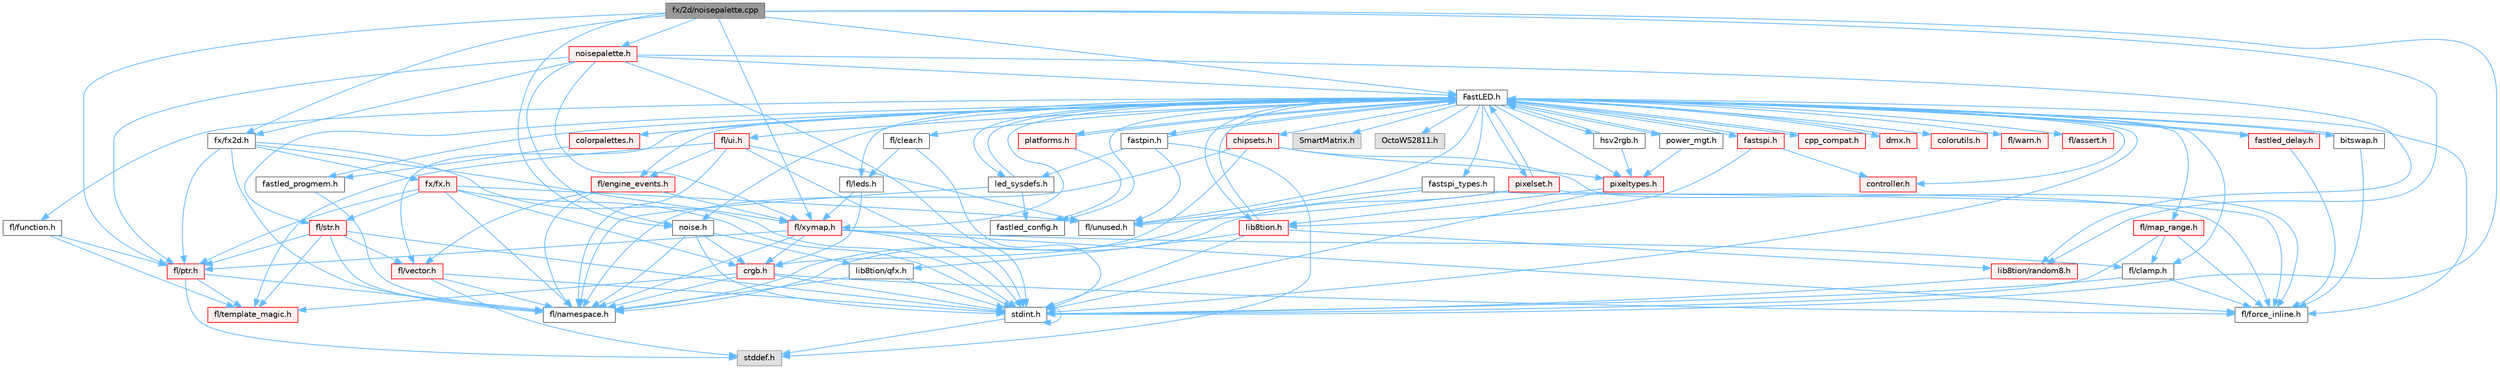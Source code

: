 digraph "fx/2d/noisepalette.cpp"
{
 // INTERACTIVE_SVG=YES
 // LATEX_PDF_SIZE
  bgcolor="transparent";
  edge [fontname=Helvetica,fontsize=10,labelfontname=Helvetica,labelfontsize=10];
  node [fontname=Helvetica,fontsize=10,shape=box,height=0.2,width=0.4];
  Node1 [id="Node000001",label="fx/2d/noisepalette.cpp",height=0.2,width=0.4,color="gray40", fillcolor="grey60", style="filled", fontcolor="black",tooltip=" "];
  Node1 -> Node2 [id="edge1_Node000001_Node000002",color="steelblue1",style="solid",tooltip=" "];
  Node2 [id="Node000002",label="stdint.h",height=0.2,width=0.4,color="grey40", fillcolor="white", style="filled",URL="$df/dd8/stdint_8h.html",tooltip=" "];
  Node2 -> Node3 [id="edge2_Node000002_Node000003",color="steelblue1",style="solid",tooltip=" "];
  Node3 [id="Node000003",label="stddef.h",height=0.2,width=0.4,color="grey60", fillcolor="#E0E0E0", style="filled",tooltip=" "];
  Node2 -> Node2 [id="edge3_Node000002_Node000002",color="steelblue1",style="solid",tooltip=" "];
  Node1 -> Node4 [id="edge4_Node000001_Node000004",color="steelblue1",style="solid",tooltip=" "];
  Node4 [id="Node000004",label="FastLED.h",height=0.2,width=0.4,color="grey40", fillcolor="white", style="filled",URL="$db/d97/_fast_l_e_d_8h.html",tooltip="central include file for FastLED, defines the CFastLED class/object"];
  Node4 -> Node2 [id="edge5_Node000004_Node000002",color="steelblue1",style="solid",tooltip=" "];
  Node4 -> Node5 [id="edge6_Node000004_Node000005",color="steelblue1",style="solid",tooltip=" "];
  Node5 [id="Node000005",label="SmartMatrix.h",height=0.2,width=0.4,color="grey60", fillcolor="#E0E0E0", style="filled",tooltip=" "];
  Node4 -> Node6 [id="edge7_Node000004_Node000006",color="steelblue1",style="solid",tooltip=" "];
  Node6 [id="Node000006",label="OctoWS2811.h",height=0.2,width=0.4,color="grey60", fillcolor="#E0E0E0", style="filled",tooltip=" "];
  Node4 -> Node7 [id="edge8_Node000004_Node000007",color="steelblue1",style="solid",tooltip=" "];
  Node7 [id="Node000007",label="fl/force_inline.h",height=0.2,width=0.4,color="grey40", fillcolor="white", style="filled",URL="$d4/d64/force__inline_8h.html",tooltip=" "];
  Node4 -> Node8 [id="edge9_Node000004_Node000008",color="steelblue1",style="solid",tooltip=" "];
  Node8 [id="Node000008",label="cpp_compat.h",height=0.2,width=0.4,color="red", fillcolor="#FFF0F0", style="filled",URL="$d9/d13/cpp__compat_8h.html",tooltip="Compatibility functions based on C++ version."];
  Node8 -> Node4 [id="edge10_Node000008_Node000004",color="steelblue1",style="solid",tooltip=" "];
  Node4 -> Node10 [id="edge11_Node000004_Node000010",color="steelblue1",style="solid",tooltip=" "];
  Node10 [id="Node000010",label="fastled_config.h",height=0.2,width=0.4,color="grey40", fillcolor="white", style="filled",URL="$d5/d11/fastled__config_8h.html",tooltip="Contains definitions that can be used to configure FastLED at compile time."];
  Node4 -> Node11 [id="edge12_Node000004_Node000011",color="steelblue1",style="solid",tooltip=" "];
  Node11 [id="Node000011",label="led_sysdefs.h",height=0.2,width=0.4,color="grey40", fillcolor="white", style="filled",URL="$d9/d3e/led__sysdefs_8h.html",tooltip="Determines which platform system definitions to include."];
  Node11 -> Node4 [id="edge13_Node000011_Node000004",color="steelblue1",style="solid",tooltip=" "];
  Node11 -> Node10 [id="edge14_Node000011_Node000010",color="steelblue1",style="solid",tooltip=" "];
  Node11 -> Node12 [id="edge15_Node000011_Node000012",color="steelblue1",style="solid",tooltip=" "];
  Node12 [id="Node000012",label="fl/namespace.h",height=0.2,width=0.4,color="grey40", fillcolor="white", style="filled",URL="$df/d2a/namespace_8h.html",tooltip="Implements the FastLED namespace macros."];
  Node4 -> Node13 [id="edge16_Node000004_Node000013",color="steelblue1",style="solid",tooltip=" "];
  Node13 [id="Node000013",label="fastled_delay.h",height=0.2,width=0.4,color="red", fillcolor="#FFF0F0", style="filled",URL="$d0/da8/fastled__delay_8h.html",tooltip="Utility functions and classes for managing delay cycles."];
  Node13 -> Node4 [id="edge17_Node000013_Node000004",color="steelblue1",style="solid",tooltip=" "];
  Node13 -> Node7 [id="edge18_Node000013_Node000007",color="steelblue1",style="solid",tooltip=" "];
  Node4 -> Node15 [id="edge19_Node000004_Node000015",color="steelblue1",style="solid",tooltip=" "];
  Node15 [id="Node000015",label="bitswap.h",height=0.2,width=0.4,color="grey40", fillcolor="white", style="filled",URL="$de/ded/bitswap_8h.html",tooltip="Functions for doing a rotation of bits/bytes used by parallel output."];
  Node15 -> Node4 [id="edge20_Node000015_Node000004",color="steelblue1",style="solid",tooltip=" "];
  Node15 -> Node7 [id="edge21_Node000015_Node000007",color="steelblue1",style="solid",tooltip=" "];
  Node4 -> Node16 [id="edge22_Node000004_Node000016",color="steelblue1",style="solid",tooltip=" "];
  Node16 [id="Node000016",label="controller.h",height=0.2,width=0.4,color="red", fillcolor="#FFF0F0", style="filled",URL="$d2/dd9/controller_8h.html",tooltip="deprecated: base definitions used by led controllers for writing out led data"];
  Node4 -> Node68 [id="edge23_Node000004_Node000068",color="steelblue1",style="solid",tooltip=" "];
  Node68 [id="Node000068",label="fastpin.h",height=0.2,width=0.4,color="grey40", fillcolor="white", style="filled",URL="$db/d65/fastpin_8h.html",tooltip="Class base definitions for defining fast pin access."];
  Node68 -> Node4 [id="edge24_Node000068_Node000004",color="steelblue1",style="solid",tooltip=" "];
  Node68 -> Node11 [id="edge25_Node000068_Node000011",color="steelblue1",style="solid",tooltip=" "];
  Node68 -> Node3 [id="edge26_Node000068_Node000003",color="steelblue1",style="solid",tooltip=" "];
  Node68 -> Node55 [id="edge27_Node000068_Node000055",color="steelblue1",style="solid",tooltip=" "];
  Node55 [id="Node000055",label="fl/unused.h",height=0.2,width=0.4,color="grey40", fillcolor="white", style="filled",URL="$d8/d4b/unused_8h.html",tooltip=" "];
  Node4 -> Node69 [id="edge28_Node000004_Node000069",color="steelblue1",style="solid",tooltip=" "];
  Node69 [id="Node000069",label="fastspi_types.h",height=0.2,width=0.4,color="grey40", fillcolor="white", style="filled",URL="$d2/ddb/fastspi__types_8h.html",tooltip="Data types and constants used by SPI interfaces."];
  Node69 -> Node7 [id="edge29_Node000069_Node000007",color="steelblue1",style="solid",tooltip=" "];
  Node69 -> Node12 [id="edge30_Node000069_Node000012",color="steelblue1",style="solid",tooltip=" "];
  Node69 -> Node55 [id="edge31_Node000069_Node000055",color="steelblue1",style="solid",tooltip=" "];
  Node4 -> Node70 [id="edge32_Node000004_Node000070",color="steelblue1",style="solid",tooltip=" "];
  Node70 [id="Node000070",label="dmx.h",height=0.2,width=0.4,color="red", fillcolor="#FFF0F0", style="filled",URL="$d3/de1/dmx_8h.html",tooltip="Defines the DMX512-based LED controllers."];
  Node70 -> Node4 [id="edge33_Node000070_Node000004",color="steelblue1",style="solid",tooltip=" "];
  Node4 -> Node73 [id="edge34_Node000004_Node000073",color="steelblue1",style="solid",tooltip=" "];
  Node73 [id="Node000073",label="platforms.h",height=0.2,width=0.4,color="red", fillcolor="#FFF0F0", style="filled",URL="$da/dc9/platforms_8h.html",tooltip="Determines which platforms headers to include."];
  Node73 -> Node4 [id="edge35_Node000073_Node000004",color="steelblue1",style="solid",tooltip=" "];
  Node73 -> Node10 [id="edge36_Node000073_Node000010",color="steelblue1",style="solid",tooltip=" "];
  Node4 -> Node75 [id="edge37_Node000004_Node000075",color="steelblue1",style="solid",tooltip=" "];
  Node75 [id="Node000075",label="fastled_progmem.h",height=0.2,width=0.4,color="grey40", fillcolor="white", style="filled",URL="$df/dab/fastled__progmem_8h.html",tooltip="Wrapper definitions to allow seamless use of PROGMEM in environments that have it."];
  Node75 -> Node12 [id="edge38_Node000075_Node000012",color="steelblue1",style="solid",tooltip=" "];
  Node4 -> Node19 [id="edge39_Node000004_Node000019",color="steelblue1",style="solid",tooltip=" "];
  Node19 [id="Node000019",label="lib8tion.h",height=0.2,width=0.4,color="red", fillcolor="#FFF0F0", style="filled",URL="$df/da5/lib8tion_8h.html",tooltip="Fast, efficient 8-bit math functions specifically designed for high-performance LED programming."];
  Node19 -> Node4 [id="edge40_Node000019_Node000004",color="steelblue1",style="solid",tooltip=" "];
  Node19 -> Node2 [id="edge41_Node000019_Node000002",color="steelblue1",style="solid",tooltip=" "];
  Node19 -> Node22 [id="edge42_Node000019_Node000022",color="steelblue1",style="solid",tooltip=" "];
  Node22 [id="Node000022",label="lib8tion/qfx.h",height=0.2,width=0.4,color="grey40", fillcolor="white", style="filled",URL="$d2/d19/qfx_8h.html",tooltip=" "];
  Node22 -> Node2 [id="edge43_Node000022_Node000002",color="steelblue1",style="solid",tooltip=" "];
  Node22 -> Node12 [id="edge44_Node000022_Node000012",color="steelblue1",style="solid",tooltip=" "];
  Node19 -> Node45 [id="edge45_Node000019_Node000045",color="steelblue1",style="solid",tooltip=" "];
  Node45 [id="Node000045",label="lib8tion/random8.h",height=0.2,width=0.4,color="red", fillcolor="#FFF0F0", style="filled",URL="$d9/dfa/random8_8h.html",tooltip="Fast, efficient random number generators specifically designed for high-performance LED programming."];
  Node45 -> Node2 [id="edge46_Node000045_Node000002",color="steelblue1",style="solid",tooltip=" "];
  Node4 -> Node18 [id="edge47_Node000004_Node000018",color="steelblue1",style="solid",tooltip=" "];
  Node18 [id="Node000018",label="pixeltypes.h",height=0.2,width=0.4,color="red", fillcolor="#FFF0F0", style="filled",URL="$d2/dba/pixeltypes_8h.html",tooltip="Includes defintions for RGB and HSV pixels."];
  Node18 -> Node2 [id="edge48_Node000018_Node000002",color="steelblue1",style="solid",tooltip=" "];
  Node18 -> Node19 [id="edge49_Node000018_Node000019",color="steelblue1",style="solid",tooltip=" "];
  Node4 -> Node76 [id="edge50_Node000004_Node000076",color="steelblue1",style="solid",tooltip=" "];
  Node76 [id="Node000076",label="hsv2rgb.h",height=0.2,width=0.4,color="grey40", fillcolor="white", style="filled",URL="$de/d9a/hsv2rgb_8h.html",tooltip="Functions to convert from the HSV colorspace to the RGB colorspace."];
  Node76 -> Node4 [id="edge51_Node000076_Node000004",color="steelblue1",style="solid",tooltip=" "];
  Node76 -> Node18 [id="edge52_Node000076_Node000018",color="steelblue1",style="solid",tooltip=" "];
  Node4 -> Node77 [id="edge53_Node000004_Node000077",color="steelblue1",style="solid",tooltip=" "];
  Node77 [id="Node000077",label="colorutils.h",height=0.2,width=0.4,color="red", fillcolor="#FFF0F0", style="filled",URL="$d1/dfb/colorutils_8h.html",tooltip=" "];
  Node4 -> Node83 [id="edge54_Node000004_Node000083",color="steelblue1",style="solid",tooltip=" "];
  Node83 [id="Node000083",label="pixelset.h",height=0.2,width=0.4,color="red", fillcolor="#FFF0F0", style="filled",URL="$d4/d46/pixelset_8h.html",tooltip="Declares classes for managing logical groups of LEDs."];
  Node83 -> Node7 [id="edge55_Node000083_Node000007",color="steelblue1",style="solid",tooltip=" "];
  Node83 -> Node12 [id="edge56_Node000083_Node000012",color="steelblue1",style="solid",tooltip=" "];
  Node83 -> Node55 [id="edge57_Node000083_Node000055",color="steelblue1",style="solid",tooltip=" "];
  Node83 -> Node4 [id="edge58_Node000083_Node000004",color="steelblue1",style="solid",tooltip=" "];
  Node4 -> Node85 [id="edge59_Node000004_Node000085",color="steelblue1",style="solid",tooltip=" "];
  Node85 [id="Node000085",label="colorpalettes.h",height=0.2,width=0.4,color="red", fillcolor="#FFF0F0", style="filled",URL="$dc/dcc/colorpalettes_8h.html",tooltip="Declarations for the predefined color palettes supplied by FastLED."];
  Node85 -> Node75 [id="edge60_Node000085_Node000075",color="steelblue1",style="solid",tooltip=" "];
  Node4 -> Node86 [id="edge61_Node000004_Node000086",color="steelblue1",style="solid",tooltip=" "];
  Node86 [id="Node000086",label="noise.h",height=0.2,width=0.4,color="grey40", fillcolor="white", style="filled",URL="$d1/d31/noise_8h.html",tooltip="Functions to generate and fill arrays with noise."];
  Node86 -> Node2 [id="edge62_Node000086_Node000002",color="steelblue1",style="solid",tooltip=" "];
  Node86 -> Node41 [id="edge63_Node000086_Node000041",color="steelblue1",style="solid",tooltip=" "];
  Node41 [id="Node000041",label="crgb.h",height=0.2,width=0.4,color="red", fillcolor="#FFF0F0", style="filled",URL="$db/dd1/crgb_8h.html",tooltip="Defines the red, green, and blue (RGB) pixel struct."];
  Node41 -> Node2 [id="edge64_Node000041_Node000002",color="steelblue1",style="solid",tooltip=" "];
  Node41 -> Node12 [id="edge65_Node000041_Node000012",color="steelblue1",style="solid",tooltip=" "];
  Node41 -> Node7 [id="edge66_Node000041_Node000007",color="steelblue1",style="solid",tooltip=" "];
  Node41 -> Node33 [id="edge67_Node000041_Node000033",color="steelblue1",style="solid",tooltip=" "];
  Node33 [id="Node000033",label="fl/template_magic.h",height=0.2,width=0.4,color="red", fillcolor="#FFF0F0", style="filled",URL="$d8/d0c/template__magic_8h.html",tooltip=" "];
  Node86 -> Node12 [id="edge68_Node000086_Node000012",color="steelblue1",style="solid",tooltip=" "];
  Node86 -> Node22 [id="edge69_Node000086_Node000022",color="steelblue1",style="solid",tooltip=" "];
  Node4 -> Node87 [id="edge70_Node000004_Node000087",color="steelblue1",style="solid",tooltip=" "];
  Node87 [id="Node000087",label="power_mgt.h",height=0.2,width=0.4,color="grey40", fillcolor="white", style="filled",URL="$dc/d5b/power__mgt_8h.html",tooltip="Functions to limit the power used by FastLED."];
  Node87 -> Node4 [id="edge71_Node000087_Node000004",color="steelblue1",style="solid",tooltip=" "];
  Node87 -> Node18 [id="edge72_Node000087_Node000018",color="steelblue1",style="solid",tooltip=" "];
  Node4 -> Node88 [id="edge73_Node000004_Node000088",color="steelblue1",style="solid",tooltip=" "];
  Node88 [id="Node000088",label="fastspi.h",height=0.2,width=0.4,color="red", fillcolor="#FFF0F0", style="filled",URL="$d6/ddc/fastspi_8h.html",tooltip="Serial peripheral interface (SPI) definitions per platform."];
  Node88 -> Node4 [id="edge74_Node000088_Node000004",color="steelblue1",style="solid",tooltip=" "];
  Node88 -> Node16 [id="edge75_Node000088_Node000016",color="steelblue1",style="solid",tooltip=" "];
  Node88 -> Node19 [id="edge76_Node000088_Node000019",color="steelblue1",style="solid",tooltip=" "];
  Node4 -> Node90 [id="edge77_Node000004_Node000090",color="steelblue1",style="solid",tooltip=" "];
  Node90 [id="Node000090",label="chipsets.h",height=0.2,width=0.4,color="red", fillcolor="#FFF0F0", style="filled",URL="$db/d66/chipsets_8h.html",tooltip="Contains the bulk of the definitions for the various LED chipsets supported."];
  Node90 -> Node18 [id="edge78_Node000090_Node000018",color="steelblue1",style="solid",tooltip=" "];
  Node90 -> Node7 [id="edge79_Node000090_Node000007",color="steelblue1",style="solid",tooltip=" "];
  Node90 -> Node41 [id="edge80_Node000090_Node000041",color="steelblue1",style="solid",tooltip=" "];
  Node90 -> Node12 [id="edge81_Node000090_Node000012",color="steelblue1",style="solid",tooltip=" "];
  Node4 -> Node56 [id="edge82_Node000004_Node000056",color="steelblue1",style="solid",tooltip=" "];
  Node56 [id="Node000056",label="fl/engine_events.h",height=0.2,width=0.4,color="red", fillcolor="#FFF0F0", style="filled",URL="$db/dc0/engine__events_8h.html",tooltip=" "];
  Node56 -> Node12 [id="edge83_Node000056_Node000012",color="steelblue1",style="solid",tooltip=" "];
  Node56 -> Node35 [id="edge84_Node000056_Node000035",color="steelblue1",style="solid",tooltip=" "];
  Node35 [id="Node000035",label="fl/vector.h",height=0.2,width=0.4,color="red", fillcolor="#FFF0F0", style="filled",URL="$d6/d68/vector_8h.html",tooltip=" "];
  Node35 -> Node3 [id="edge85_Node000035_Node000003",color="steelblue1",style="solid",tooltip=" "];
  Node35 -> Node2 [id="edge86_Node000035_Node000002",color="steelblue1",style="solid",tooltip=" "];
  Node35 -> Node12 [id="edge87_Node000035_Node000012",color="steelblue1",style="solid",tooltip=" "];
  Node56 -> Node65 [id="edge88_Node000056_Node000065",color="steelblue1",style="solid",tooltip=" "];
  Node65 [id="Node000065",label="fl/xymap.h",height=0.2,width=0.4,color="red", fillcolor="#FFF0F0", style="filled",URL="$da/d61/xymap_8h.html",tooltip=" "];
  Node65 -> Node2 [id="edge89_Node000065_Node000002",color="steelblue1",style="solid",tooltip=" "];
  Node65 -> Node41 [id="edge90_Node000065_Node000041",color="steelblue1",style="solid",tooltip=" "];
  Node65 -> Node28 [id="edge91_Node000065_Node000028",color="steelblue1",style="solid",tooltip=" "];
  Node28 [id="Node000028",label="fl/clamp.h",height=0.2,width=0.4,color="grey40", fillcolor="white", style="filled",URL="$d6/dd3/clamp_8h.html",tooltip=" "];
  Node28 -> Node2 [id="edge92_Node000028_Node000002",color="steelblue1",style="solid",tooltip=" "];
  Node28 -> Node7 [id="edge93_Node000028_Node000007",color="steelblue1",style="solid",tooltip=" "];
  Node65 -> Node7 [id="edge94_Node000065_Node000007",color="steelblue1",style="solid",tooltip=" "];
  Node65 -> Node12 [id="edge95_Node000065_Node000012",color="steelblue1",style="solid",tooltip=" "];
  Node65 -> Node31 [id="edge96_Node000065_Node000031",color="steelblue1",style="solid",tooltip=" "];
  Node31 [id="Node000031",label="fl/ptr.h",height=0.2,width=0.4,color="red", fillcolor="#FFF0F0", style="filled",URL="$dd/d98/ptr_8h.html",tooltip=" "];
  Node31 -> Node3 [id="edge97_Node000031_Node000003",color="steelblue1",style="solid",tooltip=" "];
  Node31 -> Node12 [id="edge98_Node000031_Node000012",color="steelblue1",style="solid",tooltip=" "];
  Node31 -> Node33 [id="edge99_Node000031_Node000033",color="steelblue1",style="solid",tooltip=" "];
  Node4 -> Node91 [id="edge100_Node000004_Node000091",color="steelblue1",style="solid",tooltip=" "];
  Node91 [id="Node000091",label="fl/leds.h",height=0.2,width=0.4,color="grey40", fillcolor="white", style="filled",URL="$da/d78/leds_8h.html",tooltip=" "];
  Node91 -> Node41 [id="edge101_Node000091_Node000041",color="steelblue1",style="solid",tooltip=" "];
  Node91 -> Node65 [id="edge102_Node000091_Node000065",color="steelblue1",style="solid",tooltip=" "];
  Node4 -> Node25 [id="edge103_Node000004_Node000025",color="steelblue1",style="solid",tooltip=" "];
  Node25 [id="Node000025",label="fl/str.h",height=0.2,width=0.4,color="red", fillcolor="#FFF0F0", style="filled",URL="$d1/d93/str_8h.html",tooltip=" "];
  Node25 -> Node2 [id="edge104_Node000025_Node000002",color="steelblue1",style="solid",tooltip=" "];
  Node25 -> Node12 [id="edge105_Node000025_Node000012",color="steelblue1",style="solid",tooltip=" "];
  Node25 -> Node31 [id="edge106_Node000025_Node000031",color="steelblue1",style="solid",tooltip=" "];
  Node25 -> Node33 [id="edge107_Node000025_Node000033",color="steelblue1",style="solid",tooltip=" "];
  Node25 -> Node35 [id="edge108_Node000025_Node000035",color="steelblue1",style="solid",tooltip=" "];
  Node4 -> Node65 [id="edge109_Node000004_Node000065",color="steelblue1",style="solid",tooltip=" "];
  Node4 -> Node28 [id="edge110_Node000004_Node000028",color="steelblue1",style="solid",tooltip=" "];
  Node4 -> Node29 [id="edge111_Node000004_Node000029",color="steelblue1",style="solid",tooltip=" "];
  Node29 [id="Node000029",label="fl/map_range.h",height=0.2,width=0.4,color="red", fillcolor="#FFF0F0", style="filled",URL="$d1/d47/map__range_8h.html",tooltip=" "];
  Node29 -> Node2 [id="edge112_Node000029_Node000002",color="steelblue1",style="solid",tooltip=" "];
  Node29 -> Node28 [id="edge113_Node000029_Node000028",color="steelblue1",style="solid",tooltip=" "];
  Node29 -> Node7 [id="edge114_Node000029_Node000007",color="steelblue1",style="solid",tooltip=" "];
  Node4 -> Node92 [id="edge115_Node000004_Node000092",color="steelblue1",style="solid",tooltip=" "];
  Node92 [id="Node000092",label="fl/warn.h",height=0.2,width=0.4,color="red", fillcolor="#FFF0F0", style="filled",URL="$de/d77/warn_8h.html",tooltip=" "];
  Node4 -> Node61 [id="edge116_Node000004_Node000061",color="steelblue1",style="solid",tooltip=" "];
  Node61 [id="Node000061",label="fl/assert.h",height=0.2,width=0.4,color="red", fillcolor="#FFF0F0", style="filled",URL="$dc/da7/assert_8h.html",tooltip=" "];
  Node4 -> Node55 [id="edge117_Node000004_Node000055",color="steelblue1",style="solid",tooltip=" "];
  Node4 -> Node35 [id="edge118_Node000004_Node000035",color="steelblue1",style="solid",tooltip=" "];
  Node4 -> Node95 [id="edge119_Node000004_Node000095",color="steelblue1",style="solid",tooltip=" "];
  Node95 [id="Node000095",label="fl/function.h",height=0.2,width=0.4,color="grey40", fillcolor="white", style="filled",URL="$dd/d67/function_8h.html",tooltip=" "];
  Node95 -> Node31 [id="edge120_Node000095_Node000031",color="steelblue1",style="solid",tooltip=" "];
  Node95 -> Node33 [id="edge121_Node000095_Node000033",color="steelblue1",style="solid",tooltip=" "];
  Node4 -> Node96 [id="edge122_Node000004_Node000096",color="steelblue1",style="solid",tooltip=" "];
  Node96 [id="Node000096",label="fl/clear.h",height=0.2,width=0.4,color="grey40", fillcolor="white", style="filled",URL="$df/db0/clear_8h.html",tooltip=" "];
  Node96 -> Node91 [id="edge123_Node000096_Node000091",color="steelblue1",style="solid",tooltip=" "];
  Node96 -> Node2 [id="edge124_Node000096_Node000002",color="steelblue1",style="solid",tooltip=" "];
  Node4 -> Node97 [id="edge125_Node000004_Node000097",color="steelblue1",style="solid",tooltip=" "];
  Node97 [id="Node000097",label="fl/ui.h",height=0.2,width=0.4,color="red", fillcolor="#FFF0F0", style="filled",URL="$d9/d3b/ui_8h.html",tooltip=" "];
  Node97 -> Node2 [id="edge126_Node000097_Node000002",color="steelblue1",style="solid",tooltip=" "];
  Node97 -> Node56 [id="edge127_Node000097_Node000056",color="steelblue1",style="solid",tooltip=" "];
  Node97 -> Node12 [id="edge128_Node000097_Node000012",color="steelblue1",style="solid",tooltip=" "];
  Node97 -> Node33 [id="edge129_Node000097_Node000033",color="steelblue1",style="solid",tooltip=" "];
  Node97 -> Node55 [id="edge130_Node000097_Node000055",color="steelblue1",style="solid",tooltip=" "];
  Node1 -> Node31 [id="edge131_Node000001_Node000031",color="steelblue1",style="solid",tooltip=" "];
  Node1 -> Node65 [id="edge132_Node000001_Node000065",color="steelblue1",style="solid",tooltip=" "];
  Node1 -> Node104 [id="edge133_Node000001_Node000104",color="steelblue1",style="solid",tooltip=" "];
  Node104 [id="Node000104",label="fx/fx2d.h",height=0.2,width=0.4,color="grey40", fillcolor="white", style="filled",URL="$d9/d43/fx2d_8h.html",tooltip=" "];
  Node104 -> Node2 [id="edge134_Node000104_Node000002",color="steelblue1",style="solid",tooltip=" "];
  Node104 -> Node12 [id="edge135_Node000104_Node000012",color="steelblue1",style="solid",tooltip=" "];
  Node104 -> Node31 [id="edge136_Node000104_Node000031",color="steelblue1",style="solid",tooltip=" "];
  Node104 -> Node65 [id="edge137_Node000104_Node000065",color="steelblue1",style="solid",tooltip=" "];
  Node104 -> Node105 [id="edge138_Node000104_Node000105",color="steelblue1",style="solid",tooltip=" "];
  Node105 [id="Node000105",label="fx/fx.h",height=0.2,width=0.4,color="red", fillcolor="#FFF0F0", style="filled",URL="$d2/d0c/fx_8h.html",tooltip=" "];
  Node105 -> Node2 [id="edge139_Node000105_Node000002",color="steelblue1",style="solid",tooltip=" "];
  Node105 -> Node41 [id="edge140_Node000105_Node000041",color="steelblue1",style="solid",tooltip=" "];
  Node105 -> Node12 [id="edge141_Node000105_Node000012",color="steelblue1",style="solid",tooltip=" "];
  Node105 -> Node31 [id="edge142_Node000105_Node000031",color="steelblue1",style="solid",tooltip=" "];
  Node105 -> Node25 [id="edge143_Node000105_Node000025",color="steelblue1",style="solid",tooltip=" "];
  Node105 -> Node55 [id="edge144_Node000105_Node000055",color="steelblue1",style="solid",tooltip=" "];
  Node1 -> Node45 [id="edge145_Node000001_Node000045",color="steelblue1",style="solid",tooltip=" "];
  Node1 -> Node86 [id="edge146_Node000001_Node000086",color="steelblue1",style="solid",tooltip=" "];
  Node1 -> Node108 [id="edge147_Node000001_Node000108",color="steelblue1",style="solid",tooltip=" "];
  Node108 [id="Node000108",label="noisepalette.h",height=0.2,width=0.4,color="red", fillcolor="#FFF0F0", style="filled",URL="$d6/dc7/noisepalette_8h.html",tooltip="Demonstrates how to mix noise generation with color palettes on a 2D LED matrix."];
  Node108 -> Node2 [id="edge148_Node000108_Node000002",color="steelblue1",style="solid",tooltip=" "];
  Node108 -> Node4 [id="edge149_Node000108_Node000004",color="steelblue1",style="solid",tooltip=" "];
  Node108 -> Node31 [id="edge150_Node000108_Node000031",color="steelblue1",style="solid",tooltip=" "];
  Node108 -> Node65 [id="edge151_Node000108_Node000065",color="steelblue1",style="solid",tooltip=" "];
  Node108 -> Node104 [id="edge152_Node000108_Node000104",color="steelblue1",style="solid",tooltip=" "];
  Node108 -> Node45 [id="edge153_Node000108_Node000045",color="steelblue1",style="solid",tooltip=" "];
  Node108 -> Node86 [id="edge154_Node000108_Node000086",color="steelblue1",style="solid",tooltip=" "];
}
